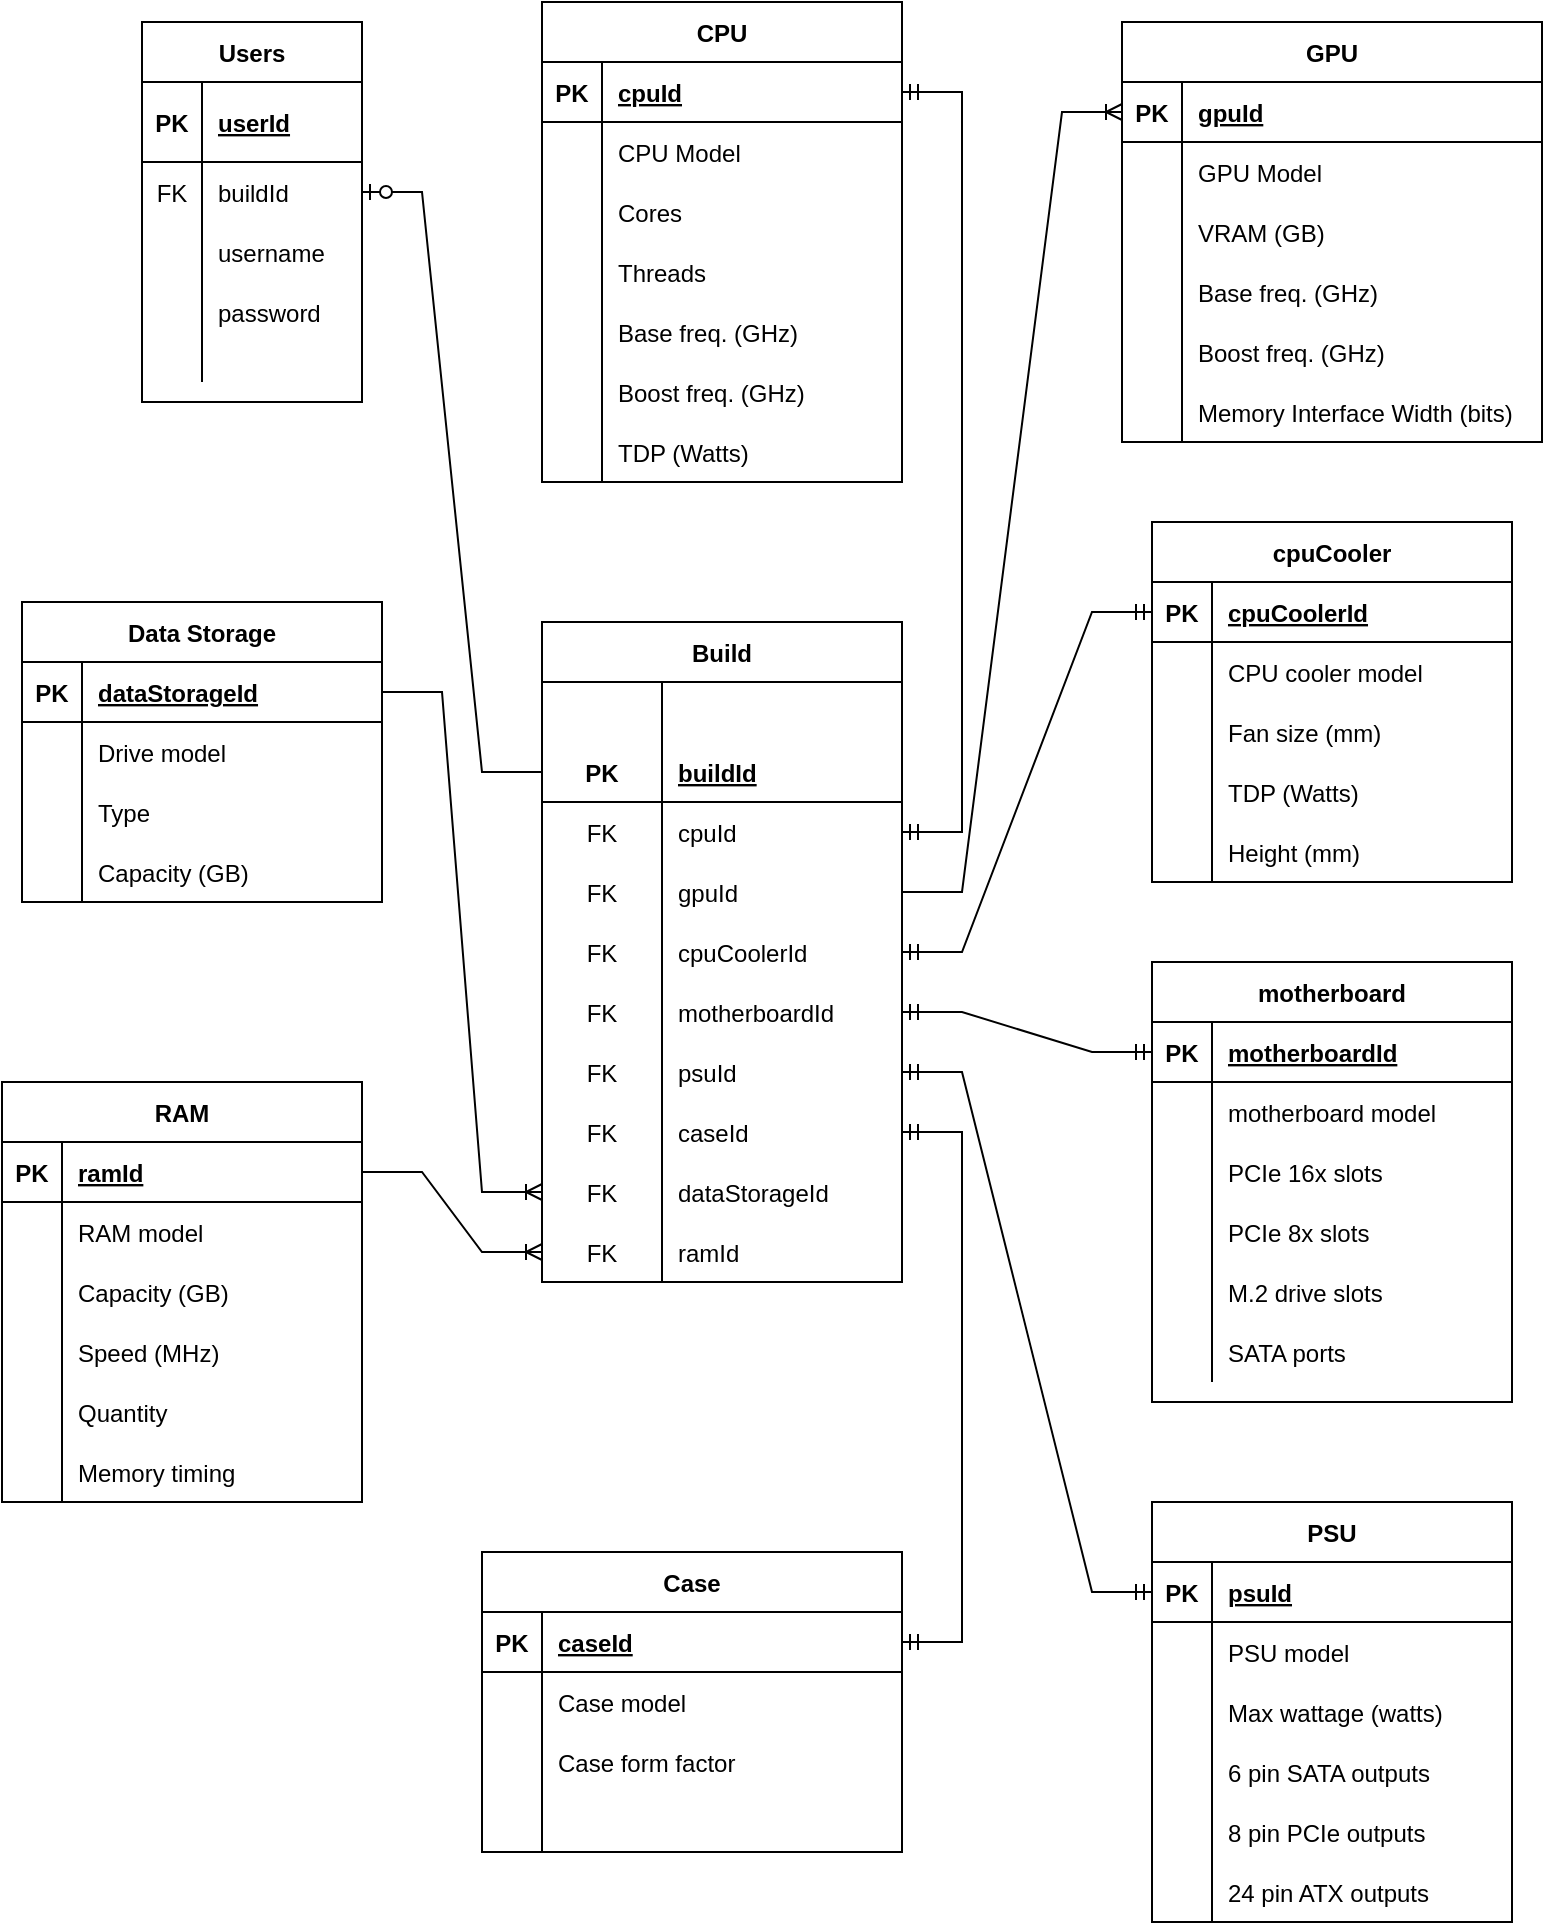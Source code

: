<mxfile version="20.4.0" type="device"><diagram id="DOfxhpWPzYTmVwBkONU3" name="Page-1"><mxGraphModel dx="1422" dy="752" grid="1" gridSize="10" guides="1" tooltips="1" connect="1" arrows="1" fold="1" page="1" pageScale="1" pageWidth="850" pageHeight="1100" math="0" shadow="0"><root><mxCell id="0"/><mxCell id="1" parent="0"/><mxCell id="wS5bdD_S-v51FzbrQgJo-1" value="Users" style="shape=table;startSize=30;container=1;collapsible=1;childLayout=tableLayout;fixedRows=1;rowLines=0;fontStyle=1;align=center;resizeLast=1;" parent="1" vertex="1"><mxGeometry x="110" y="50" width="110" height="190" as="geometry"/></mxCell><mxCell id="wS5bdD_S-v51FzbrQgJo-2" value="" style="shape=tableRow;horizontal=0;startSize=0;swimlaneHead=0;swimlaneBody=0;fillColor=none;collapsible=0;dropTarget=0;points=[[0,0.5],[1,0.5]];portConstraint=eastwest;top=0;left=0;right=0;bottom=1;" parent="wS5bdD_S-v51FzbrQgJo-1" vertex="1"><mxGeometry y="30" width="110" height="40" as="geometry"/></mxCell><mxCell id="wS5bdD_S-v51FzbrQgJo-3" value="PK" style="shape=partialRectangle;connectable=0;fillColor=none;top=0;left=0;bottom=0;right=0;fontStyle=1;overflow=hidden;" parent="wS5bdD_S-v51FzbrQgJo-2" vertex="1"><mxGeometry width="30" height="40" as="geometry"><mxRectangle width="30" height="40" as="alternateBounds"/></mxGeometry></mxCell><mxCell id="wS5bdD_S-v51FzbrQgJo-4" value="userId" style="shape=partialRectangle;connectable=0;fillColor=none;top=0;left=0;bottom=0;right=0;align=left;spacingLeft=6;fontStyle=5;overflow=hidden;" parent="wS5bdD_S-v51FzbrQgJo-2" vertex="1"><mxGeometry x="30" width="80" height="40" as="geometry"><mxRectangle width="80" height="40" as="alternateBounds"/></mxGeometry></mxCell><mxCell id="wS5bdD_S-v51FzbrQgJo-237" value="" style="shape=tableRow;horizontal=0;startSize=0;swimlaneHead=0;swimlaneBody=0;fillColor=none;collapsible=0;dropTarget=0;points=[[0,0.5],[1,0.5]];portConstraint=eastwest;top=0;left=0;right=0;bottom=0;" parent="wS5bdD_S-v51FzbrQgJo-1" vertex="1"><mxGeometry y="70" width="110" height="30" as="geometry"/></mxCell><mxCell id="wS5bdD_S-v51FzbrQgJo-238" value="FK" style="shape=partialRectangle;connectable=0;fillColor=none;top=0;left=0;bottom=0;right=0;fontStyle=0;overflow=hidden;" parent="wS5bdD_S-v51FzbrQgJo-237" vertex="1"><mxGeometry width="30" height="30" as="geometry"><mxRectangle width="30" height="30" as="alternateBounds"/></mxGeometry></mxCell><mxCell id="wS5bdD_S-v51FzbrQgJo-239" value="buildId" style="shape=partialRectangle;connectable=0;fillColor=none;top=0;left=0;bottom=0;right=0;align=left;spacingLeft=6;fontStyle=0;overflow=hidden;" parent="wS5bdD_S-v51FzbrQgJo-237" vertex="1"><mxGeometry x="30" width="80" height="30" as="geometry"><mxRectangle width="80" height="30" as="alternateBounds"/></mxGeometry></mxCell><mxCell id="wS5bdD_S-v51FzbrQgJo-5" value="" style="shape=tableRow;horizontal=0;startSize=0;swimlaneHead=0;swimlaneBody=0;fillColor=none;collapsible=0;dropTarget=0;points=[[0,0.5],[1,0.5]];portConstraint=eastwest;top=0;left=0;right=0;bottom=0;" parent="wS5bdD_S-v51FzbrQgJo-1" vertex="1"><mxGeometry y="100" width="110" height="30" as="geometry"/></mxCell><mxCell id="wS5bdD_S-v51FzbrQgJo-6" value="" style="shape=partialRectangle;connectable=0;fillColor=none;top=0;left=0;bottom=0;right=0;editable=1;overflow=hidden;" parent="wS5bdD_S-v51FzbrQgJo-5" vertex="1"><mxGeometry width="30" height="30" as="geometry"><mxRectangle width="30" height="30" as="alternateBounds"/></mxGeometry></mxCell><mxCell id="wS5bdD_S-v51FzbrQgJo-7" value="username" style="shape=partialRectangle;connectable=0;fillColor=none;top=0;left=0;bottom=0;right=0;align=left;spacingLeft=6;overflow=hidden;" parent="wS5bdD_S-v51FzbrQgJo-5" vertex="1"><mxGeometry x="30" width="80" height="30" as="geometry"><mxRectangle width="80" height="30" as="alternateBounds"/></mxGeometry></mxCell><mxCell id="wS5bdD_S-v51FzbrQgJo-8" value="" style="shape=tableRow;horizontal=0;startSize=0;swimlaneHead=0;swimlaneBody=0;fillColor=none;collapsible=0;dropTarget=0;points=[[0,0.5],[1,0.5]];portConstraint=eastwest;top=0;left=0;right=0;bottom=0;" parent="wS5bdD_S-v51FzbrQgJo-1" vertex="1"><mxGeometry y="130" width="110" height="30" as="geometry"/></mxCell><mxCell id="wS5bdD_S-v51FzbrQgJo-9" value="" style="shape=partialRectangle;connectable=0;fillColor=none;top=0;left=0;bottom=0;right=0;editable=1;overflow=hidden;" parent="wS5bdD_S-v51FzbrQgJo-8" vertex="1"><mxGeometry width="30" height="30" as="geometry"><mxRectangle width="30" height="30" as="alternateBounds"/></mxGeometry></mxCell><mxCell id="wS5bdD_S-v51FzbrQgJo-10" value="password" style="shape=partialRectangle;connectable=0;fillColor=none;top=0;left=0;bottom=0;right=0;align=left;spacingLeft=6;overflow=hidden;" parent="wS5bdD_S-v51FzbrQgJo-8" vertex="1"><mxGeometry x="30" width="80" height="30" as="geometry"><mxRectangle width="80" height="30" as="alternateBounds"/></mxGeometry></mxCell><mxCell id="wS5bdD_S-v51FzbrQgJo-11" value="" style="shape=tableRow;horizontal=0;startSize=0;swimlaneHead=0;swimlaneBody=0;fillColor=none;collapsible=0;dropTarget=0;points=[[0,0.5],[1,0.5]];portConstraint=eastwest;top=0;left=0;right=0;bottom=0;" parent="wS5bdD_S-v51FzbrQgJo-1" vertex="1"><mxGeometry y="160" width="110" height="20" as="geometry"/></mxCell><mxCell id="wS5bdD_S-v51FzbrQgJo-12" value="" style="shape=partialRectangle;connectable=0;fillColor=none;top=0;left=0;bottom=0;right=0;editable=1;overflow=hidden;" parent="wS5bdD_S-v51FzbrQgJo-11" vertex="1"><mxGeometry width="30" height="20" as="geometry"><mxRectangle width="30" height="20" as="alternateBounds"/></mxGeometry></mxCell><mxCell id="wS5bdD_S-v51FzbrQgJo-13" value="" style="shape=partialRectangle;connectable=0;fillColor=none;top=0;left=0;bottom=0;right=0;align=left;spacingLeft=6;overflow=hidden;" parent="wS5bdD_S-v51FzbrQgJo-11" vertex="1"><mxGeometry x="30" width="80" height="20" as="geometry"><mxRectangle width="80" height="20" as="alternateBounds"/></mxGeometry></mxCell><mxCell id="wS5bdD_S-v51FzbrQgJo-27" value="Build" style="shape=table;startSize=30;container=1;collapsible=1;childLayout=tableLayout;fixedRows=1;rowLines=0;fontStyle=1;align=center;resizeLast=1;" parent="1" vertex="1"><mxGeometry x="310" y="350" width="180" height="330" as="geometry"/></mxCell><mxCell id="wS5bdD_S-v51FzbrQgJo-28" value="" style="shape=tableRow;horizontal=0;startSize=0;swimlaneHead=0;swimlaneBody=0;fillColor=none;collapsible=0;dropTarget=0;points=[[0,0.5],[1,0.5]];portConstraint=eastwest;top=0;left=0;right=0;bottom=0;" parent="wS5bdD_S-v51FzbrQgJo-27" vertex="1"><mxGeometry y="30" width="180" height="30" as="geometry"/></mxCell><mxCell id="wS5bdD_S-v51FzbrQgJo-29" value="" style="shape=partialRectangle;connectable=0;fillColor=none;top=0;left=0;bottom=0;right=0;fontStyle=1;overflow=hidden;" parent="wS5bdD_S-v51FzbrQgJo-28" vertex="1"><mxGeometry width="60" height="30" as="geometry"><mxRectangle width="60" height="30" as="alternateBounds"/></mxGeometry></mxCell><mxCell id="wS5bdD_S-v51FzbrQgJo-30" value="" style="shape=partialRectangle;connectable=0;fillColor=none;top=0;left=0;bottom=0;right=0;align=left;spacingLeft=6;fontStyle=5;overflow=hidden;" parent="wS5bdD_S-v51FzbrQgJo-28" vertex="1"><mxGeometry x="60" width="120" height="30" as="geometry"><mxRectangle width="120" height="30" as="alternateBounds"/></mxGeometry></mxCell><mxCell id="wS5bdD_S-v51FzbrQgJo-31" value="" style="shape=tableRow;horizontal=0;startSize=0;swimlaneHead=0;swimlaneBody=0;fillColor=none;collapsible=0;dropTarget=0;points=[[0,0.5],[1,0.5]];portConstraint=eastwest;top=0;left=0;right=0;bottom=1;" parent="wS5bdD_S-v51FzbrQgJo-27" vertex="1"><mxGeometry y="60" width="180" height="30" as="geometry"/></mxCell><mxCell id="wS5bdD_S-v51FzbrQgJo-32" value="PK" style="shape=partialRectangle;connectable=0;fillColor=none;top=0;left=0;bottom=0;right=0;fontStyle=1;overflow=hidden;" parent="wS5bdD_S-v51FzbrQgJo-31" vertex="1"><mxGeometry width="60" height="30" as="geometry"><mxRectangle width="60" height="30" as="alternateBounds"/></mxGeometry></mxCell><mxCell id="wS5bdD_S-v51FzbrQgJo-33" value="buildId" style="shape=partialRectangle;connectable=0;fillColor=none;top=0;left=0;bottom=0;right=0;align=left;spacingLeft=6;fontStyle=5;overflow=hidden;" parent="wS5bdD_S-v51FzbrQgJo-31" vertex="1"><mxGeometry x="60" width="120" height="30" as="geometry"><mxRectangle width="120" height="30" as="alternateBounds"/></mxGeometry></mxCell><mxCell id="wS5bdD_S-v51FzbrQgJo-34" value="" style="shape=tableRow;horizontal=0;startSize=0;swimlaneHead=0;swimlaneBody=0;fillColor=none;collapsible=0;dropTarget=0;points=[[0,0.5],[1,0.5]];portConstraint=eastwest;top=0;left=0;right=0;bottom=0;" parent="wS5bdD_S-v51FzbrQgJo-27" vertex="1"><mxGeometry y="90" width="180" height="30" as="geometry"/></mxCell><mxCell id="wS5bdD_S-v51FzbrQgJo-35" value="FK" style="shape=partialRectangle;connectable=0;fillColor=none;top=0;left=0;bottom=0;right=0;editable=1;overflow=hidden;" parent="wS5bdD_S-v51FzbrQgJo-34" vertex="1"><mxGeometry width="60" height="30" as="geometry"><mxRectangle width="60" height="30" as="alternateBounds"/></mxGeometry></mxCell><mxCell id="wS5bdD_S-v51FzbrQgJo-36" value="cpuId" style="shape=partialRectangle;connectable=0;fillColor=none;top=0;left=0;bottom=0;right=0;align=left;spacingLeft=6;overflow=hidden;" parent="wS5bdD_S-v51FzbrQgJo-34" vertex="1"><mxGeometry x="60" width="120" height="30" as="geometry"><mxRectangle width="120" height="30" as="alternateBounds"/></mxGeometry></mxCell><mxCell id="wS5bdD_S-v51FzbrQgJo-37" value="" style="shape=tableRow;horizontal=0;startSize=0;swimlaneHead=0;swimlaneBody=0;fillColor=none;collapsible=0;dropTarget=0;points=[[0,0.5],[1,0.5]];portConstraint=eastwest;top=0;left=0;right=0;bottom=0;" parent="wS5bdD_S-v51FzbrQgJo-27" vertex="1"><mxGeometry y="120" width="180" height="30" as="geometry"/></mxCell><mxCell id="wS5bdD_S-v51FzbrQgJo-38" value="FK" style="shape=partialRectangle;connectable=0;fillColor=none;top=0;left=0;bottom=0;right=0;editable=1;overflow=hidden;" parent="wS5bdD_S-v51FzbrQgJo-37" vertex="1"><mxGeometry width="60" height="30" as="geometry"><mxRectangle width="60" height="30" as="alternateBounds"/></mxGeometry></mxCell><mxCell id="wS5bdD_S-v51FzbrQgJo-39" value="gpuId" style="shape=partialRectangle;connectable=0;fillColor=none;top=0;left=0;bottom=0;right=0;align=left;spacingLeft=6;overflow=hidden;" parent="wS5bdD_S-v51FzbrQgJo-37" vertex="1"><mxGeometry x="60" width="120" height="30" as="geometry"><mxRectangle width="120" height="30" as="alternateBounds"/></mxGeometry></mxCell><mxCell id="wS5bdD_S-v51FzbrQgJo-42" value="" style="shape=tableRow;horizontal=0;startSize=0;swimlaneHead=0;swimlaneBody=0;fillColor=none;collapsible=0;dropTarget=0;points=[[0,0.5],[1,0.5]];portConstraint=eastwest;top=0;left=0;right=0;bottom=0;" parent="wS5bdD_S-v51FzbrQgJo-27" vertex="1"><mxGeometry y="150" width="180" height="30" as="geometry"/></mxCell><mxCell id="wS5bdD_S-v51FzbrQgJo-43" value="FK" style="shape=partialRectangle;connectable=0;fillColor=none;top=0;left=0;bottom=0;right=0;editable=1;overflow=hidden;" parent="wS5bdD_S-v51FzbrQgJo-42" vertex="1"><mxGeometry width="60" height="30" as="geometry"><mxRectangle width="60" height="30" as="alternateBounds"/></mxGeometry></mxCell><mxCell id="wS5bdD_S-v51FzbrQgJo-44" value="cpuCoolerId" style="shape=partialRectangle;connectable=0;fillColor=none;top=0;left=0;bottom=0;right=0;align=left;spacingLeft=6;overflow=hidden;" parent="wS5bdD_S-v51FzbrQgJo-42" vertex="1"><mxGeometry x="60" width="120" height="30" as="geometry"><mxRectangle width="120" height="30" as="alternateBounds"/></mxGeometry></mxCell><mxCell id="wS5bdD_S-v51FzbrQgJo-46" value="" style="shape=tableRow;horizontal=0;startSize=0;swimlaneHead=0;swimlaneBody=0;fillColor=none;collapsible=0;dropTarget=0;points=[[0,0.5],[1,0.5]];portConstraint=eastwest;top=0;left=0;right=0;bottom=0;" parent="wS5bdD_S-v51FzbrQgJo-27" vertex="1"><mxGeometry y="180" width="180" height="30" as="geometry"/></mxCell><mxCell id="wS5bdD_S-v51FzbrQgJo-47" value="FK" style="shape=partialRectangle;connectable=0;fillColor=none;top=0;left=0;bottom=0;right=0;editable=1;overflow=hidden;" parent="wS5bdD_S-v51FzbrQgJo-46" vertex="1"><mxGeometry width="60" height="30" as="geometry"><mxRectangle width="60" height="30" as="alternateBounds"/></mxGeometry></mxCell><mxCell id="wS5bdD_S-v51FzbrQgJo-48" value="motherboardId" style="shape=partialRectangle;connectable=0;fillColor=none;top=0;left=0;bottom=0;right=0;align=left;spacingLeft=6;overflow=hidden;" parent="wS5bdD_S-v51FzbrQgJo-46" vertex="1"><mxGeometry x="60" width="120" height="30" as="geometry"><mxRectangle width="120" height="30" as="alternateBounds"/></mxGeometry></mxCell><mxCell id="wS5bdD_S-v51FzbrQgJo-50" value="" style="shape=tableRow;horizontal=0;startSize=0;swimlaneHead=0;swimlaneBody=0;fillColor=none;collapsible=0;dropTarget=0;points=[[0,0.5],[1,0.5]];portConstraint=eastwest;top=0;left=0;right=0;bottom=0;" parent="wS5bdD_S-v51FzbrQgJo-27" vertex="1"><mxGeometry y="210" width="180" height="30" as="geometry"/></mxCell><mxCell id="wS5bdD_S-v51FzbrQgJo-51" value="FK" style="shape=partialRectangle;connectable=0;fillColor=none;top=0;left=0;bottom=0;right=0;editable=1;overflow=hidden;" parent="wS5bdD_S-v51FzbrQgJo-50" vertex="1"><mxGeometry width="60" height="30" as="geometry"><mxRectangle width="60" height="30" as="alternateBounds"/></mxGeometry></mxCell><mxCell id="wS5bdD_S-v51FzbrQgJo-52" value="psuId" style="shape=partialRectangle;connectable=0;fillColor=none;top=0;left=0;bottom=0;right=0;align=left;spacingLeft=6;overflow=hidden;" parent="wS5bdD_S-v51FzbrQgJo-50" vertex="1"><mxGeometry x="60" width="120" height="30" as="geometry"><mxRectangle width="120" height="30" as="alternateBounds"/></mxGeometry></mxCell><mxCell id="wS5bdD_S-v51FzbrQgJo-54" value="" style="shape=tableRow;horizontal=0;startSize=0;swimlaneHead=0;swimlaneBody=0;fillColor=none;collapsible=0;dropTarget=0;points=[[0,0.5],[1,0.5]];portConstraint=eastwest;top=0;left=0;right=0;bottom=0;" parent="wS5bdD_S-v51FzbrQgJo-27" vertex="1"><mxGeometry y="240" width="180" height="30" as="geometry"/></mxCell><mxCell id="wS5bdD_S-v51FzbrQgJo-55" value="FK" style="shape=partialRectangle;connectable=0;fillColor=none;top=0;left=0;bottom=0;right=0;editable=1;overflow=hidden;" parent="wS5bdD_S-v51FzbrQgJo-54" vertex="1"><mxGeometry width="60" height="30" as="geometry"><mxRectangle width="60" height="30" as="alternateBounds"/></mxGeometry></mxCell><mxCell id="wS5bdD_S-v51FzbrQgJo-56" value="caseId" style="shape=partialRectangle;connectable=0;fillColor=none;top=0;left=0;bottom=0;right=0;align=left;spacingLeft=6;overflow=hidden;" parent="wS5bdD_S-v51FzbrQgJo-54" vertex="1"><mxGeometry x="60" width="120" height="30" as="geometry"><mxRectangle width="120" height="30" as="alternateBounds"/></mxGeometry></mxCell><mxCell id="wS5bdD_S-v51FzbrQgJo-62" value="" style="shape=tableRow;horizontal=0;startSize=0;swimlaneHead=0;swimlaneBody=0;fillColor=none;collapsible=0;dropTarget=0;points=[[0,0.5],[1,0.5]];portConstraint=eastwest;top=0;left=0;right=0;bottom=0;" parent="wS5bdD_S-v51FzbrQgJo-27" vertex="1"><mxGeometry y="270" width="180" height="30" as="geometry"/></mxCell><mxCell id="wS5bdD_S-v51FzbrQgJo-63" value="FK" style="shape=partialRectangle;connectable=0;fillColor=none;top=0;left=0;bottom=0;right=0;editable=1;overflow=hidden;" parent="wS5bdD_S-v51FzbrQgJo-62" vertex="1"><mxGeometry width="60" height="30" as="geometry"><mxRectangle width="60" height="30" as="alternateBounds"/></mxGeometry></mxCell><mxCell id="wS5bdD_S-v51FzbrQgJo-64" value="dataStorageId" style="shape=partialRectangle;connectable=0;fillColor=none;top=0;left=0;bottom=0;right=0;align=left;spacingLeft=6;overflow=hidden;" parent="wS5bdD_S-v51FzbrQgJo-62" vertex="1"><mxGeometry x="60" width="120" height="30" as="geometry"><mxRectangle width="120" height="30" as="alternateBounds"/></mxGeometry></mxCell><mxCell id="wS5bdD_S-v51FzbrQgJo-66" value="" style="shape=tableRow;horizontal=0;startSize=0;swimlaneHead=0;swimlaneBody=0;fillColor=none;collapsible=0;dropTarget=0;points=[[0,0.5],[1,0.5]];portConstraint=eastwest;top=0;left=0;right=0;bottom=0;" parent="wS5bdD_S-v51FzbrQgJo-27" vertex="1"><mxGeometry y="300" width="180" height="30" as="geometry"/></mxCell><mxCell id="wS5bdD_S-v51FzbrQgJo-67" value="FK" style="shape=partialRectangle;connectable=0;fillColor=none;top=0;left=0;bottom=0;right=0;editable=1;overflow=hidden;" parent="wS5bdD_S-v51FzbrQgJo-66" vertex="1"><mxGeometry width="60" height="30" as="geometry"><mxRectangle width="60" height="30" as="alternateBounds"/></mxGeometry></mxCell><mxCell id="wS5bdD_S-v51FzbrQgJo-68" value="ramId" style="shape=partialRectangle;connectable=0;fillColor=none;top=0;left=0;bottom=0;right=0;align=left;spacingLeft=6;overflow=hidden;" parent="wS5bdD_S-v51FzbrQgJo-66" vertex="1"><mxGeometry x="60" width="120" height="30" as="geometry"><mxRectangle width="120" height="30" as="alternateBounds"/></mxGeometry></mxCell><mxCell id="wS5bdD_S-v51FzbrQgJo-69" value="CPU" style="shape=table;startSize=30;container=1;collapsible=1;childLayout=tableLayout;fixedRows=1;rowLines=0;fontStyle=1;align=center;resizeLast=1;" parent="1" vertex="1"><mxGeometry x="310" y="40" width="180" height="240" as="geometry"/></mxCell><mxCell id="wS5bdD_S-v51FzbrQgJo-70" value="" style="shape=tableRow;horizontal=0;startSize=0;swimlaneHead=0;swimlaneBody=0;fillColor=none;collapsible=0;dropTarget=0;points=[[0,0.5],[1,0.5]];portConstraint=eastwest;top=0;left=0;right=0;bottom=1;" parent="wS5bdD_S-v51FzbrQgJo-69" vertex="1"><mxGeometry y="30" width="180" height="30" as="geometry"/></mxCell><mxCell id="wS5bdD_S-v51FzbrQgJo-71" value="PK" style="shape=partialRectangle;connectable=0;fillColor=none;top=0;left=0;bottom=0;right=0;fontStyle=1;overflow=hidden;" parent="wS5bdD_S-v51FzbrQgJo-70" vertex="1"><mxGeometry width="30" height="30" as="geometry"><mxRectangle width="30" height="30" as="alternateBounds"/></mxGeometry></mxCell><mxCell id="wS5bdD_S-v51FzbrQgJo-72" value="cpuId" style="shape=partialRectangle;connectable=0;fillColor=none;top=0;left=0;bottom=0;right=0;align=left;spacingLeft=6;fontStyle=5;overflow=hidden;" parent="wS5bdD_S-v51FzbrQgJo-70" vertex="1"><mxGeometry x="30" width="150" height="30" as="geometry"><mxRectangle width="150" height="30" as="alternateBounds"/></mxGeometry></mxCell><mxCell id="wS5bdD_S-v51FzbrQgJo-107" value="" style="shape=tableRow;horizontal=0;startSize=0;swimlaneHead=0;swimlaneBody=0;fillColor=none;collapsible=0;dropTarget=0;points=[[0,0.5],[1,0.5]];portConstraint=eastwest;top=0;left=0;right=0;bottom=0;" parent="wS5bdD_S-v51FzbrQgJo-69" vertex="1"><mxGeometry y="60" width="180" height="30" as="geometry"/></mxCell><mxCell id="wS5bdD_S-v51FzbrQgJo-108" value="" style="shape=partialRectangle;connectable=0;fillColor=none;top=0;left=0;bottom=0;right=0;editable=1;overflow=hidden;" parent="wS5bdD_S-v51FzbrQgJo-107" vertex="1"><mxGeometry width="30" height="30" as="geometry"><mxRectangle width="30" height="30" as="alternateBounds"/></mxGeometry></mxCell><mxCell id="wS5bdD_S-v51FzbrQgJo-109" value="CPU Model" style="shape=partialRectangle;connectable=0;fillColor=none;top=0;left=0;bottom=0;right=0;align=left;spacingLeft=6;overflow=hidden;" parent="wS5bdD_S-v51FzbrQgJo-107" vertex="1"><mxGeometry x="30" width="150" height="30" as="geometry"><mxRectangle width="150" height="30" as="alternateBounds"/></mxGeometry></mxCell><mxCell id="wS5bdD_S-v51FzbrQgJo-73" value="" style="shape=tableRow;horizontal=0;startSize=0;swimlaneHead=0;swimlaneBody=0;fillColor=none;collapsible=0;dropTarget=0;points=[[0,0.5],[1,0.5]];portConstraint=eastwest;top=0;left=0;right=0;bottom=0;" parent="wS5bdD_S-v51FzbrQgJo-69" vertex="1"><mxGeometry y="90" width="180" height="30" as="geometry"/></mxCell><mxCell id="wS5bdD_S-v51FzbrQgJo-74" value="" style="shape=partialRectangle;connectable=0;fillColor=none;top=0;left=0;bottom=0;right=0;editable=1;overflow=hidden;" parent="wS5bdD_S-v51FzbrQgJo-73" vertex="1"><mxGeometry width="30" height="30" as="geometry"><mxRectangle width="30" height="30" as="alternateBounds"/></mxGeometry></mxCell><mxCell id="wS5bdD_S-v51FzbrQgJo-75" value="Cores" style="shape=partialRectangle;connectable=0;fillColor=none;top=0;left=0;bottom=0;right=0;align=left;spacingLeft=6;overflow=hidden;" parent="wS5bdD_S-v51FzbrQgJo-73" vertex="1"><mxGeometry x="30" width="150" height="30" as="geometry"><mxRectangle width="150" height="30" as="alternateBounds"/></mxGeometry></mxCell><mxCell id="wS5bdD_S-v51FzbrQgJo-76" value="" style="shape=tableRow;horizontal=0;startSize=0;swimlaneHead=0;swimlaneBody=0;fillColor=none;collapsible=0;dropTarget=0;points=[[0,0.5],[1,0.5]];portConstraint=eastwest;top=0;left=0;right=0;bottom=0;" parent="wS5bdD_S-v51FzbrQgJo-69" vertex="1"><mxGeometry y="120" width="180" height="30" as="geometry"/></mxCell><mxCell id="wS5bdD_S-v51FzbrQgJo-77" value="" style="shape=partialRectangle;connectable=0;fillColor=none;top=0;left=0;bottom=0;right=0;editable=1;overflow=hidden;" parent="wS5bdD_S-v51FzbrQgJo-76" vertex="1"><mxGeometry width="30" height="30" as="geometry"><mxRectangle width="30" height="30" as="alternateBounds"/></mxGeometry></mxCell><mxCell id="wS5bdD_S-v51FzbrQgJo-78" value="Threads" style="shape=partialRectangle;connectable=0;fillColor=none;top=0;left=0;bottom=0;right=0;align=left;spacingLeft=6;overflow=hidden;" parent="wS5bdD_S-v51FzbrQgJo-76" vertex="1"><mxGeometry x="30" width="150" height="30" as="geometry"><mxRectangle width="150" height="30" as="alternateBounds"/></mxGeometry></mxCell><mxCell id="wS5bdD_S-v51FzbrQgJo-79" value="" style="shape=tableRow;horizontal=0;startSize=0;swimlaneHead=0;swimlaneBody=0;fillColor=none;collapsible=0;dropTarget=0;points=[[0,0.5],[1,0.5]];portConstraint=eastwest;top=0;left=0;right=0;bottom=0;" parent="wS5bdD_S-v51FzbrQgJo-69" vertex="1"><mxGeometry y="150" width="180" height="30" as="geometry"/></mxCell><mxCell id="wS5bdD_S-v51FzbrQgJo-80" value="" style="shape=partialRectangle;connectable=0;fillColor=none;top=0;left=0;bottom=0;right=0;editable=1;overflow=hidden;" parent="wS5bdD_S-v51FzbrQgJo-79" vertex="1"><mxGeometry width="30" height="30" as="geometry"><mxRectangle width="30" height="30" as="alternateBounds"/></mxGeometry></mxCell><mxCell id="wS5bdD_S-v51FzbrQgJo-81" value="Base freq. (GHz)" style="shape=partialRectangle;connectable=0;fillColor=none;top=0;left=0;bottom=0;right=0;align=left;spacingLeft=6;overflow=hidden;" parent="wS5bdD_S-v51FzbrQgJo-79" vertex="1"><mxGeometry x="30" width="150" height="30" as="geometry"><mxRectangle width="150" height="30" as="alternateBounds"/></mxGeometry></mxCell><mxCell id="wS5bdD_S-v51FzbrQgJo-86" value="" style="shape=tableRow;horizontal=0;startSize=0;swimlaneHead=0;swimlaneBody=0;fillColor=none;collapsible=0;dropTarget=0;points=[[0,0.5],[1,0.5]];portConstraint=eastwest;top=0;left=0;right=0;bottom=0;" parent="wS5bdD_S-v51FzbrQgJo-69" vertex="1"><mxGeometry y="180" width="180" height="30" as="geometry"/></mxCell><mxCell id="wS5bdD_S-v51FzbrQgJo-87" value="" style="shape=partialRectangle;connectable=0;fillColor=none;top=0;left=0;bottom=0;right=0;editable=1;overflow=hidden;" parent="wS5bdD_S-v51FzbrQgJo-86" vertex="1"><mxGeometry width="30" height="30" as="geometry"><mxRectangle width="30" height="30" as="alternateBounds"/></mxGeometry></mxCell><mxCell id="wS5bdD_S-v51FzbrQgJo-88" value="Boost freq. (GHz)" style="shape=partialRectangle;connectable=0;fillColor=none;top=0;left=0;bottom=0;right=0;align=left;spacingLeft=6;overflow=hidden;" parent="wS5bdD_S-v51FzbrQgJo-86" vertex="1"><mxGeometry x="30" width="150" height="30" as="geometry"><mxRectangle width="150" height="30" as="alternateBounds"/></mxGeometry></mxCell><mxCell id="wS5bdD_S-v51FzbrQgJo-90" value="" style="shape=tableRow;horizontal=0;startSize=0;swimlaneHead=0;swimlaneBody=0;fillColor=none;collapsible=0;dropTarget=0;points=[[0,0.5],[1,0.5]];portConstraint=eastwest;top=0;left=0;right=0;bottom=0;" parent="wS5bdD_S-v51FzbrQgJo-69" vertex="1"><mxGeometry y="210" width="180" height="30" as="geometry"/></mxCell><mxCell id="wS5bdD_S-v51FzbrQgJo-91" value="" style="shape=partialRectangle;connectable=0;fillColor=none;top=0;left=0;bottom=0;right=0;editable=1;overflow=hidden;" parent="wS5bdD_S-v51FzbrQgJo-90" vertex="1"><mxGeometry width="30" height="30" as="geometry"><mxRectangle width="30" height="30" as="alternateBounds"/></mxGeometry></mxCell><mxCell id="wS5bdD_S-v51FzbrQgJo-92" value="TDP (Watts)" style="shape=partialRectangle;connectable=0;fillColor=none;top=0;left=0;bottom=0;right=0;align=left;spacingLeft=6;overflow=hidden;" parent="wS5bdD_S-v51FzbrQgJo-90" vertex="1"><mxGeometry x="30" width="150" height="30" as="geometry"><mxRectangle width="150" height="30" as="alternateBounds"/></mxGeometry></mxCell><mxCell id="wS5bdD_S-v51FzbrQgJo-84" value="" style="edgeStyle=entityRelationEdgeStyle;fontSize=12;html=1;endArrow=ERmandOne;startArrow=ERmandOne;rounded=0;entryX=1;entryY=0.5;entryDx=0;entryDy=0;exitX=1;exitY=0.5;exitDx=0;exitDy=0;" parent="1" source="wS5bdD_S-v51FzbrQgJo-34" target="wS5bdD_S-v51FzbrQgJo-70" edge="1"><mxGeometry width="100" height="100" relative="1" as="geometry"><mxPoint x="490" y="330" as="sourcePoint"/><mxPoint x="180" y="290" as="targetPoint"/></mxGeometry></mxCell><mxCell id="wS5bdD_S-v51FzbrQgJo-93" value="GPU" style="shape=table;startSize=30;container=1;collapsible=1;childLayout=tableLayout;fixedRows=1;rowLines=0;fontStyle=1;align=center;resizeLast=1;" parent="1" vertex="1"><mxGeometry x="600" y="50" width="210" height="210" as="geometry"/></mxCell><mxCell id="wS5bdD_S-v51FzbrQgJo-94" value="" style="shape=tableRow;horizontal=0;startSize=0;swimlaneHead=0;swimlaneBody=0;fillColor=none;collapsible=0;dropTarget=0;points=[[0,0.5],[1,0.5]];portConstraint=eastwest;top=0;left=0;right=0;bottom=1;" parent="wS5bdD_S-v51FzbrQgJo-93" vertex="1"><mxGeometry y="30" width="210" height="30" as="geometry"/></mxCell><mxCell id="wS5bdD_S-v51FzbrQgJo-95" value="PK" style="shape=partialRectangle;connectable=0;fillColor=none;top=0;left=0;bottom=0;right=0;fontStyle=1;overflow=hidden;" parent="wS5bdD_S-v51FzbrQgJo-94" vertex="1"><mxGeometry width="30" height="30" as="geometry"><mxRectangle width="30" height="30" as="alternateBounds"/></mxGeometry></mxCell><mxCell id="wS5bdD_S-v51FzbrQgJo-96" value="gpuId" style="shape=partialRectangle;connectable=0;fillColor=none;top=0;left=0;bottom=0;right=0;align=left;spacingLeft=6;fontStyle=5;overflow=hidden;" parent="wS5bdD_S-v51FzbrQgJo-94" vertex="1"><mxGeometry x="30" width="180" height="30" as="geometry"><mxRectangle width="180" height="30" as="alternateBounds"/></mxGeometry></mxCell><mxCell id="wS5bdD_S-v51FzbrQgJo-97" value="" style="shape=tableRow;horizontal=0;startSize=0;swimlaneHead=0;swimlaneBody=0;fillColor=none;collapsible=0;dropTarget=0;points=[[0,0.5],[1,0.5]];portConstraint=eastwest;top=0;left=0;right=0;bottom=0;" parent="wS5bdD_S-v51FzbrQgJo-93" vertex="1"><mxGeometry y="60" width="210" height="30" as="geometry"/></mxCell><mxCell id="wS5bdD_S-v51FzbrQgJo-98" value="" style="shape=partialRectangle;connectable=0;fillColor=none;top=0;left=0;bottom=0;right=0;editable=1;overflow=hidden;" parent="wS5bdD_S-v51FzbrQgJo-97" vertex="1"><mxGeometry width="30" height="30" as="geometry"><mxRectangle width="30" height="30" as="alternateBounds"/></mxGeometry></mxCell><mxCell id="wS5bdD_S-v51FzbrQgJo-99" value="GPU Model" style="shape=partialRectangle;connectable=0;fillColor=none;top=0;left=0;bottom=0;right=0;align=left;spacingLeft=6;overflow=hidden;" parent="wS5bdD_S-v51FzbrQgJo-97" vertex="1"><mxGeometry x="30" width="180" height="30" as="geometry"><mxRectangle width="180" height="30" as="alternateBounds"/></mxGeometry></mxCell><mxCell id="wS5bdD_S-v51FzbrQgJo-100" value="" style="shape=tableRow;horizontal=0;startSize=0;swimlaneHead=0;swimlaneBody=0;fillColor=none;collapsible=0;dropTarget=0;points=[[0,0.5],[1,0.5]];portConstraint=eastwest;top=0;left=0;right=0;bottom=0;" parent="wS5bdD_S-v51FzbrQgJo-93" vertex="1"><mxGeometry y="90" width="210" height="30" as="geometry"/></mxCell><mxCell id="wS5bdD_S-v51FzbrQgJo-101" value="" style="shape=partialRectangle;connectable=0;fillColor=none;top=0;left=0;bottom=0;right=0;editable=1;overflow=hidden;" parent="wS5bdD_S-v51FzbrQgJo-100" vertex="1"><mxGeometry width="30" height="30" as="geometry"><mxRectangle width="30" height="30" as="alternateBounds"/></mxGeometry></mxCell><mxCell id="wS5bdD_S-v51FzbrQgJo-102" value="VRAM (GB)" style="shape=partialRectangle;connectable=0;fillColor=none;top=0;left=0;bottom=0;right=0;align=left;spacingLeft=6;overflow=hidden;" parent="wS5bdD_S-v51FzbrQgJo-100" vertex="1"><mxGeometry x="30" width="180" height="30" as="geometry"><mxRectangle width="180" height="30" as="alternateBounds"/></mxGeometry></mxCell><mxCell id="wS5bdD_S-v51FzbrQgJo-103" value="" style="shape=tableRow;horizontal=0;startSize=0;swimlaneHead=0;swimlaneBody=0;fillColor=none;collapsible=0;dropTarget=0;points=[[0,0.5],[1,0.5]];portConstraint=eastwest;top=0;left=0;right=0;bottom=0;" parent="wS5bdD_S-v51FzbrQgJo-93" vertex="1"><mxGeometry y="120" width="210" height="30" as="geometry"/></mxCell><mxCell id="wS5bdD_S-v51FzbrQgJo-104" value="" style="shape=partialRectangle;connectable=0;fillColor=none;top=0;left=0;bottom=0;right=0;editable=1;overflow=hidden;" parent="wS5bdD_S-v51FzbrQgJo-103" vertex="1"><mxGeometry width="30" height="30" as="geometry"><mxRectangle width="30" height="30" as="alternateBounds"/></mxGeometry></mxCell><mxCell id="wS5bdD_S-v51FzbrQgJo-105" value="Base freq. (GHz)" style="shape=partialRectangle;connectable=0;fillColor=none;top=0;left=0;bottom=0;right=0;align=left;spacingLeft=6;overflow=hidden;" parent="wS5bdD_S-v51FzbrQgJo-103" vertex="1"><mxGeometry x="30" width="180" height="30" as="geometry"><mxRectangle width="180" height="30" as="alternateBounds"/></mxGeometry></mxCell><mxCell id="wS5bdD_S-v51FzbrQgJo-111" value="" style="shape=tableRow;horizontal=0;startSize=0;swimlaneHead=0;swimlaneBody=0;fillColor=none;collapsible=0;dropTarget=0;points=[[0,0.5],[1,0.5]];portConstraint=eastwest;top=0;left=0;right=0;bottom=0;" parent="wS5bdD_S-v51FzbrQgJo-93" vertex="1"><mxGeometry y="150" width="210" height="30" as="geometry"/></mxCell><mxCell id="wS5bdD_S-v51FzbrQgJo-112" value="" style="shape=partialRectangle;connectable=0;fillColor=none;top=0;left=0;bottom=0;right=0;editable=1;overflow=hidden;" parent="wS5bdD_S-v51FzbrQgJo-111" vertex="1"><mxGeometry width="30" height="30" as="geometry"><mxRectangle width="30" height="30" as="alternateBounds"/></mxGeometry></mxCell><mxCell id="wS5bdD_S-v51FzbrQgJo-113" value="Boost freq. (GHz)" style="shape=partialRectangle;connectable=0;fillColor=none;top=0;left=0;bottom=0;right=0;align=left;spacingLeft=6;overflow=hidden;" parent="wS5bdD_S-v51FzbrQgJo-111" vertex="1"><mxGeometry x="30" width="180" height="30" as="geometry"><mxRectangle width="180" height="30" as="alternateBounds"/></mxGeometry></mxCell><mxCell id="wS5bdD_S-v51FzbrQgJo-115" value="" style="shape=tableRow;horizontal=0;startSize=0;swimlaneHead=0;swimlaneBody=0;fillColor=none;collapsible=0;dropTarget=0;points=[[0,0.5],[1,0.5]];portConstraint=eastwest;top=0;left=0;right=0;bottom=0;" parent="wS5bdD_S-v51FzbrQgJo-93" vertex="1"><mxGeometry y="180" width="210" height="30" as="geometry"/></mxCell><mxCell id="wS5bdD_S-v51FzbrQgJo-116" value="" style="shape=partialRectangle;connectable=0;fillColor=none;top=0;left=0;bottom=0;right=0;editable=1;overflow=hidden;" parent="wS5bdD_S-v51FzbrQgJo-115" vertex="1"><mxGeometry width="30" height="30" as="geometry"><mxRectangle width="30" height="30" as="alternateBounds"/></mxGeometry></mxCell><mxCell id="wS5bdD_S-v51FzbrQgJo-117" value="Memory Interface Width (bits)" style="shape=partialRectangle;connectable=0;fillColor=none;top=0;left=0;bottom=0;right=0;align=left;spacingLeft=6;overflow=hidden;" parent="wS5bdD_S-v51FzbrQgJo-115" vertex="1"><mxGeometry x="30" width="180" height="30" as="geometry"><mxRectangle width="180" height="30" as="alternateBounds"/></mxGeometry></mxCell><mxCell id="wS5bdD_S-v51FzbrQgJo-119" value="cpuCooler" style="shape=table;startSize=30;container=1;collapsible=1;childLayout=tableLayout;fixedRows=1;rowLines=0;fontStyle=1;align=center;resizeLast=1;" parent="1" vertex="1"><mxGeometry x="615" y="300" width="180" height="180" as="geometry"/></mxCell><mxCell id="wS5bdD_S-v51FzbrQgJo-120" value="" style="shape=tableRow;horizontal=0;startSize=0;swimlaneHead=0;swimlaneBody=0;fillColor=none;collapsible=0;dropTarget=0;points=[[0,0.5],[1,0.5]];portConstraint=eastwest;top=0;left=0;right=0;bottom=1;" parent="wS5bdD_S-v51FzbrQgJo-119" vertex="1"><mxGeometry y="30" width="180" height="30" as="geometry"/></mxCell><mxCell id="wS5bdD_S-v51FzbrQgJo-121" value="PK" style="shape=partialRectangle;connectable=0;fillColor=none;top=0;left=0;bottom=0;right=0;fontStyle=1;overflow=hidden;" parent="wS5bdD_S-v51FzbrQgJo-120" vertex="1"><mxGeometry width="30" height="30" as="geometry"><mxRectangle width="30" height="30" as="alternateBounds"/></mxGeometry></mxCell><mxCell id="wS5bdD_S-v51FzbrQgJo-122" value="cpuCoolerId" style="shape=partialRectangle;connectable=0;fillColor=none;top=0;left=0;bottom=0;right=0;align=left;spacingLeft=6;fontStyle=5;overflow=hidden;" parent="wS5bdD_S-v51FzbrQgJo-120" vertex="1"><mxGeometry x="30" width="150" height="30" as="geometry"><mxRectangle width="150" height="30" as="alternateBounds"/></mxGeometry></mxCell><mxCell id="wS5bdD_S-v51FzbrQgJo-155" value="" style="shape=tableRow;horizontal=0;startSize=0;swimlaneHead=0;swimlaneBody=0;fillColor=none;collapsible=0;dropTarget=0;points=[[0,0.5],[1,0.5]];portConstraint=eastwest;top=0;left=0;right=0;bottom=0;" parent="wS5bdD_S-v51FzbrQgJo-119" vertex="1"><mxGeometry y="60" width="180" height="30" as="geometry"/></mxCell><mxCell id="wS5bdD_S-v51FzbrQgJo-156" value="" style="shape=partialRectangle;connectable=0;fillColor=none;top=0;left=0;bottom=0;right=0;editable=1;overflow=hidden;" parent="wS5bdD_S-v51FzbrQgJo-155" vertex="1"><mxGeometry width="30" height="30" as="geometry"><mxRectangle width="30" height="30" as="alternateBounds"/></mxGeometry></mxCell><mxCell id="wS5bdD_S-v51FzbrQgJo-157" value="CPU cooler model" style="shape=partialRectangle;connectable=0;fillColor=none;top=0;left=0;bottom=0;right=0;align=left;spacingLeft=6;overflow=hidden;" parent="wS5bdD_S-v51FzbrQgJo-155" vertex="1"><mxGeometry x="30" width="150" height="30" as="geometry"><mxRectangle width="150" height="30" as="alternateBounds"/></mxGeometry></mxCell><mxCell id="wS5bdD_S-v51FzbrQgJo-123" value="" style="shape=tableRow;horizontal=0;startSize=0;swimlaneHead=0;swimlaneBody=0;fillColor=none;collapsible=0;dropTarget=0;points=[[0,0.5],[1,0.5]];portConstraint=eastwest;top=0;left=0;right=0;bottom=0;" parent="wS5bdD_S-v51FzbrQgJo-119" vertex="1"><mxGeometry y="90" width="180" height="30" as="geometry"/></mxCell><mxCell id="wS5bdD_S-v51FzbrQgJo-124" value="" style="shape=partialRectangle;connectable=0;fillColor=none;top=0;left=0;bottom=0;right=0;editable=1;overflow=hidden;" parent="wS5bdD_S-v51FzbrQgJo-123" vertex="1"><mxGeometry width="30" height="30" as="geometry"><mxRectangle width="30" height="30" as="alternateBounds"/></mxGeometry></mxCell><mxCell id="wS5bdD_S-v51FzbrQgJo-125" value="Fan size (mm)" style="shape=partialRectangle;connectable=0;fillColor=none;top=0;left=0;bottom=0;right=0;align=left;spacingLeft=6;overflow=hidden;" parent="wS5bdD_S-v51FzbrQgJo-123" vertex="1"><mxGeometry x="30" width="150" height="30" as="geometry"><mxRectangle width="150" height="30" as="alternateBounds"/></mxGeometry></mxCell><mxCell id="wS5bdD_S-v51FzbrQgJo-126" value="" style="shape=tableRow;horizontal=0;startSize=0;swimlaneHead=0;swimlaneBody=0;fillColor=none;collapsible=0;dropTarget=0;points=[[0,0.5],[1,0.5]];portConstraint=eastwest;top=0;left=0;right=0;bottom=0;" parent="wS5bdD_S-v51FzbrQgJo-119" vertex="1"><mxGeometry y="120" width="180" height="30" as="geometry"/></mxCell><mxCell id="wS5bdD_S-v51FzbrQgJo-127" value="" style="shape=partialRectangle;connectable=0;fillColor=none;top=0;left=0;bottom=0;right=0;editable=1;overflow=hidden;" parent="wS5bdD_S-v51FzbrQgJo-126" vertex="1"><mxGeometry width="30" height="30" as="geometry"><mxRectangle width="30" height="30" as="alternateBounds"/></mxGeometry></mxCell><mxCell id="wS5bdD_S-v51FzbrQgJo-128" value="TDP (Watts)" style="shape=partialRectangle;connectable=0;fillColor=none;top=0;left=0;bottom=0;right=0;align=left;spacingLeft=6;overflow=hidden;" parent="wS5bdD_S-v51FzbrQgJo-126" vertex="1"><mxGeometry x="30" width="150" height="30" as="geometry"><mxRectangle width="150" height="30" as="alternateBounds"/></mxGeometry></mxCell><mxCell id="wS5bdD_S-v51FzbrQgJo-129" value="" style="shape=tableRow;horizontal=0;startSize=0;swimlaneHead=0;swimlaneBody=0;fillColor=none;collapsible=0;dropTarget=0;points=[[0,0.5],[1,0.5]];portConstraint=eastwest;top=0;left=0;right=0;bottom=0;" parent="wS5bdD_S-v51FzbrQgJo-119" vertex="1"><mxGeometry y="150" width="180" height="30" as="geometry"/></mxCell><mxCell id="wS5bdD_S-v51FzbrQgJo-130" value="" style="shape=partialRectangle;connectable=0;fillColor=none;top=0;left=0;bottom=0;right=0;editable=1;overflow=hidden;" parent="wS5bdD_S-v51FzbrQgJo-129" vertex="1"><mxGeometry width="30" height="30" as="geometry"><mxRectangle width="30" height="30" as="alternateBounds"/></mxGeometry></mxCell><mxCell id="wS5bdD_S-v51FzbrQgJo-131" value="Height (mm)" style="shape=partialRectangle;connectable=0;fillColor=none;top=0;left=0;bottom=0;right=0;align=left;spacingLeft=6;overflow=hidden;" parent="wS5bdD_S-v51FzbrQgJo-129" vertex="1"><mxGeometry x="30" width="150" height="30" as="geometry"><mxRectangle width="150" height="30" as="alternateBounds"/></mxGeometry></mxCell><mxCell id="wS5bdD_S-v51FzbrQgJo-132" value="" style="edgeStyle=entityRelationEdgeStyle;fontSize=12;html=1;endArrow=ERmandOne;startArrow=ERmandOne;rounded=0;entryX=0;entryY=0.25;entryDx=0;entryDy=0;exitX=1;exitY=0.5;exitDx=0;exitDy=0;" parent="1" source="wS5bdD_S-v51FzbrQgJo-42" target="wS5bdD_S-v51FzbrQgJo-119" edge="1"><mxGeometry width="100" height="100" relative="1" as="geometry"><mxPoint x="470" y="440" as="sourcePoint"/><mxPoint x="570" y="340" as="targetPoint"/></mxGeometry></mxCell><mxCell id="wS5bdD_S-v51FzbrQgJo-133" value="motherboard" style="shape=table;startSize=30;container=1;collapsible=1;childLayout=tableLayout;fixedRows=1;rowLines=0;fontStyle=1;align=center;resizeLast=1;" parent="1" vertex="1"><mxGeometry x="615" y="520" width="180" height="220" as="geometry"/></mxCell><mxCell id="wS5bdD_S-v51FzbrQgJo-134" value="" style="shape=tableRow;horizontal=0;startSize=0;swimlaneHead=0;swimlaneBody=0;fillColor=none;collapsible=0;dropTarget=0;points=[[0,0.5],[1,0.5]];portConstraint=eastwest;top=0;left=0;right=0;bottom=1;" parent="wS5bdD_S-v51FzbrQgJo-133" vertex="1"><mxGeometry y="30" width="180" height="30" as="geometry"/></mxCell><mxCell id="wS5bdD_S-v51FzbrQgJo-135" value="PK" style="shape=partialRectangle;connectable=0;fillColor=none;top=0;left=0;bottom=0;right=0;fontStyle=1;overflow=hidden;" parent="wS5bdD_S-v51FzbrQgJo-134" vertex="1"><mxGeometry width="30" height="30" as="geometry"><mxRectangle width="30" height="30" as="alternateBounds"/></mxGeometry></mxCell><mxCell id="wS5bdD_S-v51FzbrQgJo-136" value="motherboardId" style="shape=partialRectangle;connectable=0;fillColor=none;top=0;left=0;bottom=0;right=0;align=left;spacingLeft=6;fontStyle=5;overflow=hidden;" parent="wS5bdD_S-v51FzbrQgJo-134" vertex="1"><mxGeometry x="30" width="150" height="30" as="geometry"><mxRectangle width="150" height="30" as="alternateBounds"/></mxGeometry></mxCell><mxCell id="wS5bdD_S-v51FzbrQgJo-159" value="" style="shape=tableRow;horizontal=0;startSize=0;swimlaneHead=0;swimlaneBody=0;fillColor=none;collapsible=0;dropTarget=0;points=[[0,0.5],[1,0.5]];portConstraint=eastwest;top=0;left=0;right=0;bottom=0;" parent="wS5bdD_S-v51FzbrQgJo-133" vertex="1"><mxGeometry y="60" width="180" height="30" as="geometry"/></mxCell><mxCell id="wS5bdD_S-v51FzbrQgJo-160" value="" style="shape=partialRectangle;connectable=0;fillColor=none;top=0;left=0;bottom=0;right=0;editable=1;overflow=hidden;" parent="wS5bdD_S-v51FzbrQgJo-159" vertex="1"><mxGeometry width="30" height="30" as="geometry"><mxRectangle width="30" height="30" as="alternateBounds"/></mxGeometry></mxCell><mxCell id="wS5bdD_S-v51FzbrQgJo-161" value="motherboard model" style="shape=partialRectangle;connectable=0;fillColor=none;top=0;left=0;bottom=0;right=0;align=left;spacingLeft=6;overflow=hidden;" parent="wS5bdD_S-v51FzbrQgJo-159" vertex="1"><mxGeometry x="30" width="150" height="30" as="geometry"><mxRectangle width="150" height="30" as="alternateBounds"/></mxGeometry></mxCell><mxCell id="wS5bdD_S-v51FzbrQgJo-137" value="" style="shape=tableRow;horizontal=0;startSize=0;swimlaneHead=0;swimlaneBody=0;fillColor=none;collapsible=0;dropTarget=0;points=[[0,0.5],[1,0.5]];portConstraint=eastwest;top=0;left=0;right=0;bottom=0;" parent="wS5bdD_S-v51FzbrQgJo-133" vertex="1"><mxGeometry y="90" width="180" height="30" as="geometry"/></mxCell><mxCell id="wS5bdD_S-v51FzbrQgJo-138" value="" style="shape=partialRectangle;connectable=0;fillColor=none;top=0;left=0;bottom=0;right=0;editable=1;overflow=hidden;" parent="wS5bdD_S-v51FzbrQgJo-137" vertex="1"><mxGeometry width="30" height="30" as="geometry"><mxRectangle width="30" height="30" as="alternateBounds"/></mxGeometry></mxCell><mxCell id="wS5bdD_S-v51FzbrQgJo-139" value="PCIe 16x slots" style="shape=partialRectangle;connectable=0;fillColor=none;top=0;left=0;bottom=0;right=0;align=left;spacingLeft=6;overflow=hidden;" parent="wS5bdD_S-v51FzbrQgJo-137" vertex="1"><mxGeometry x="30" width="150" height="30" as="geometry"><mxRectangle width="150" height="30" as="alternateBounds"/></mxGeometry></mxCell><mxCell id="wS5bdD_S-v51FzbrQgJo-140" value="" style="shape=tableRow;horizontal=0;startSize=0;swimlaneHead=0;swimlaneBody=0;fillColor=none;collapsible=0;dropTarget=0;points=[[0,0.5],[1,0.5]];portConstraint=eastwest;top=0;left=0;right=0;bottom=0;" parent="wS5bdD_S-v51FzbrQgJo-133" vertex="1"><mxGeometry y="120" width="180" height="30" as="geometry"/></mxCell><mxCell id="wS5bdD_S-v51FzbrQgJo-141" value="" style="shape=partialRectangle;connectable=0;fillColor=none;top=0;left=0;bottom=0;right=0;editable=1;overflow=hidden;" parent="wS5bdD_S-v51FzbrQgJo-140" vertex="1"><mxGeometry width="30" height="30" as="geometry"><mxRectangle width="30" height="30" as="alternateBounds"/></mxGeometry></mxCell><mxCell id="wS5bdD_S-v51FzbrQgJo-142" value="PCIe 8x slots" style="shape=partialRectangle;connectable=0;fillColor=none;top=0;left=0;bottom=0;right=0;align=left;spacingLeft=6;overflow=hidden;" parent="wS5bdD_S-v51FzbrQgJo-140" vertex="1"><mxGeometry x="30" width="150" height="30" as="geometry"><mxRectangle width="150" height="30" as="alternateBounds"/></mxGeometry></mxCell><mxCell id="wS5bdD_S-v51FzbrQgJo-143" value="" style="shape=tableRow;horizontal=0;startSize=0;swimlaneHead=0;swimlaneBody=0;fillColor=none;collapsible=0;dropTarget=0;points=[[0,0.5],[1,0.5]];portConstraint=eastwest;top=0;left=0;right=0;bottom=0;" parent="wS5bdD_S-v51FzbrQgJo-133" vertex="1"><mxGeometry y="150" width="180" height="30" as="geometry"/></mxCell><mxCell id="wS5bdD_S-v51FzbrQgJo-144" value="" style="shape=partialRectangle;connectable=0;fillColor=none;top=0;left=0;bottom=0;right=0;editable=1;overflow=hidden;" parent="wS5bdD_S-v51FzbrQgJo-143" vertex="1"><mxGeometry width="30" height="30" as="geometry"><mxRectangle width="30" height="30" as="alternateBounds"/></mxGeometry></mxCell><mxCell id="wS5bdD_S-v51FzbrQgJo-145" value="M.2 drive slots" style="shape=partialRectangle;connectable=0;fillColor=none;top=0;left=0;bottom=0;right=0;align=left;spacingLeft=6;overflow=hidden;" parent="wS5bdD_S-v51FzbrQgJo-143" vertex="1"><mxGeometry x="30" width="150" height="30" as="geometry"><mxRectangle width="150" height="30" as="alternateBounds"/></mxGeometry></mxCell><mxCell id="wS5bdD_S-v51FzbrQgJo-151" value="" style="shape=tableRow;horizontal=0;startSize=0;swimlaneHead=0;swimlaneBody=0;fillColor=none;collapsible=0;dropTarget=0;points=[[0,0.5],[1,0.5]];portConstraint=eastwest;top=0;left=0;right=0;bottom=0;" parent="wS5bdD_S-v51FzbrQgJo-133" vertex="1"><mxGeometry y="180" width="180" height="30" as="geometry"/></mxCell><mxCell id="wS5bdD_S-v51FzbrQgJo-152" value="" style="shape=partialRectangle;connectable=0;fillColor=none;top=0;left=0;bottom=0;right=0;editable=1;overflow=hidden;" parent="wS5bdD_S-v51FzbrQgJo-151" vertex="1"><mxGeometry width="30" height="30" as="geometry"><mxRectangle width="30" height="30" as="alternateBounds"/></mxGeometry></mxCell><mxCell id="wS5bdD_S-v51FzbrQgJo-153" value="SATA ports" style="shape=partialRectangle;connectable=0;fillColor=none;top=0;left=0;bottom=0;right=0;align=left;spacingLeft=6;overflow=hidden;" parent="wS5bdD_S-v51FzbrQgJo-151" vertex="1"><mxGeometry x="30" width="150" height="30" as="geometry"><mxRectangle width="150" height="30" as="alternateBounds"/></mxGeometry></mxCell><mxCell id="wS5bdD_S-v51FzbrQgJo-162" value="" style="edgeStyle=entityRelationEdgeStyle;fontSize=12;html=1;endArrow=ERmandOne;startArrow=ERmandOne;rounded=0;entryX=0;entryY=0.5;entryDx=0;entryDy=0;exitX=1;exitY=0.5;exitDx=0;exitDy=0;" parent="1" source="wS5bdD_S-v51FzbrQgJo-46" target="wS5bdD_S-v51FzbrQgJo-134" edge="1"><mxGeometry width="100" height="100" relative="1" as="geometry"><mxPoint x="520" y="630" as="sourcePoint"/><mxPoint x="570" y="580" as="targetPoint"/></mxGeometry></mxCell><mxCell id="wS5bdD_S-v51FzbrQgJo-163" value="PSU" style="shape=table;startSize=30;container=1;collapsible=1;childLayout=tableLayout;fixedRows=1;rowLines=0;fontStyle=1;align=center;resizeLast=1;" parent="1" vertex="1"><mxGeometry x="615" y="790" width="180" height="210" as="geometry"/></mxCell><mxCell id="wS5bdD_S-v51FzbrQgJo-164" value="" style="shape=tableRow;horizontal=0;startSize=0;swimlaneHead=0;swimlaneBody=0;fillColor=none;collapsible=0;dropTarget=0;points=[[0,0.5],[1,0.5]];portConstraint=eastwest;top=0;left=0;right=0;bottom=1;" parent="wS5bdD_S-v51FzbrQgJo-163" vertex="1"><mxGeometry y="30" width="180" height="30" as="geometry"/></mxCell><mxCell id="wS5bdD_S-v51FzbrQgJo-165" value="PK" style="shape=partialRectangle;connectable=0;fillColor=none;top=0;left=0;bottom=0;right=0;fontStyle=1;overflow=hidden;" parent="wS5bdD_S-v51FzbrQgJo-164" vertex="1"><mxGeometry width="30" height="30" as="geometry"><mxRectangle width="30" height="30" as="alternateBounds"/></mxGeometry></mxCell><mxCell id="wS5bdD_S-v51FzbrQgJo-166" value="psuId" style="shape=partialRectangle;connectable=0;fillColor=none;top=0;left=0;bottom=0;right=0;align=left;spacingLeft=6;fontStyle=5;overflow=hidden;" parent="wS5bdD_S-v51FzbrQgJo-164" vertex="1"><mxGeometry x="30" width="150" height="30" as="geometry"><mxRectangle width="150" height="30" as="alternateBounds"/></mxGeometry></mxCell><mxCell id="wS5bdD_S-v51FzbrQgJo-167" value="" style="shape=tableRow;horizontal=0;startSize=0;swimlaneHead=0;swimlaneBody=0;fillColor=none;collapsible=0;dropTarget=0;points=[[0,0.5],[1,0.5]];portConstraint=eastwest;top=0;left=0;right=0;bottom=0;" parent="wS5bdD_S-v51FzbrQgJo-163" vertex="1"><mxGeometry y="60" width="180" height="30" as="geometry"/></mxCell><mxCell id="wS5bdD_S-v51FzbrQgJo-168" value="" style="shape=partialRectangle;connectable=0;fillColor=none;top=0;left=0;bottom=0;right=0;editable=1;overflow=hidden;" parent="wS5bdD_S-v51FzbrQgJo-167" vertex="1"><mxGeometry width="30" height="30" as="geometry"><mxRectangle width="30" height="30" as="alternateBounds"/></mxGeometry></mxCell><mxCell id="wS5bdD_S-v51FzbrQgJo-169" value="PSU model" style="shape=partialRectangle;connectable=0;fillColor=none;top=0;left=0;bottom=0;right=0;align=left;spacingLeft=6;overflow=hidden;" parent="wS5bdD_S-v51FzbrQgJo-167" vertex="1"><mxGeometry x="30" width="150" height="30" as="geometry"><mxRectangle width="150" height="30" as="alternateBounds"/></mxGeometry></mxCell><mxCell id="wS5bdD_S-v51FzbrQgJo-170" value="" style="shape=tableRow;horizontal=0;startSize=0;swimlaneHead=0;swimlaneBody=0;fillColor=none;collapsible=0;dropTarget=0;points=[[0,0.5],[1,0.5]];portConstraint=eastwest;top=0;left=0;right=0;bottom=0;" parent="wS5bdD_S-v51FzbrQgJo-163" vertex="1"><mxGeometry y="90" width="180" height="30" as="geometry"/></mxCell><mxCell id="wS5bdD_S-v51FzbrQgJo-171" value="" style="shape=partialRectangle;connectable=0;fillColor=none;top=0;left=0;bottom=0;right=0;editable=1;overflow=hidden;" parent="wS5bdD_S-v51FzbrQgJo-170" vertex="1"><mxGeometry width="30" height="30" as="geometry"><mxRectangle width="30" height="30" as="alternateBounds"/></mxGeometry></mxCell><mxCell id="wS5bdD_S-v51FzbrQgJo-172" value="Max wattage (watts)" style="shape=partialRectangle;connectable=0;fillColor=none;top=0;left=0;bottom=0;right=0;align=left;spacingLeft=6;overflow=hidden;" parent="wS5bdD_S-v51FzbrQgJo-170" vertex="1"><mxGeometry x="30" width="150" height="30" as="geometry"><mxRectangle width="150" height="30" as="alternateBounds"/></mxGeometry></mxCell><mxCell id="wS5bdD_S-v51FzbrQgJo-173" value="" style="shape=tableRow;horizontal=0;startSize=0;swimlaneHead=0;swimlaneBody=0;fillColor=none;collapsible=0;dropTarget=0;points=[[0,0.5],[1,0.5]];portConstraint=eastwest;top=0;left=0;right=0;bottom=0;" parent="wS5bdD_S-v51FzbrQgJo-163" vertex="1"><mxGeometry y="120" width="180" height="30" as="geometry"/></mxCell><mxCell id="wS5bdD_S-v51FzbrQgJo-174" value="" style="shape=partialRectangle;connectable=0;fillColor=none;top=0;left=0;bottom=0;right=0;editable=1;overflow=hidden;" parent="wS5bdD_S-v51FzbrQgJo-173" vertex="1"><mxGeometry width="30" height="30" as="geometry"><mxRectangle width="30" height="30" as="alternateBounds"/></mxGeometry></mxCell><mxCell id="wS5bdD_S-v51FzbrQgJo-175" value="6 pin SATA outputs" style="shape=partialRectangle;connectable=0;fillColor=none;top=0;left=0;bottom=0;right=0;align=left;spacingLeft=6;overflow=hidden;" parent="wS5bdD_S-v51FzbrQgJo-173" vertex="1"><mxGeometry x="30" width="150" height="30" as="geometry"><mxRectangle width="150" height="30" as="alternateBounds"/></mxGeometry></mxCell><mxCell id="wS5bdD_S-v51FzbrQgJo-177" value="" style="shape=tableRow;horizontal=0;startSize=0;swimlaneHead=0;swimlaneBody=0;fillColor=none;collapsible=0;dropTarget=0;points=[[0,0.5],[1,0.5]];portConstraint=eastwest;top=0;left=0;right=0;bottom=0;" parent="wS5bdD_S-v51FzbrQgJo-163" vertex="1"><mxGeometry y="150" width="180" height="30" as="geometry"/></mxCell><mxCell id="wS5bdD_S-v51FzbrQgJo-178" value="" style="shape=partialRectangle;connectable=0;fillColor=none;top=0;left=0;bottom=0;right=0;editable=1;overflow=hidden;" parent="wS5bdD_S-v51FzbrQgJo-177" vertex="1"><mxGeometry width="30" height="30" as="geometry"><mxRectangle width="30" height="30" as="alternateBounds"/></mxGeometry></mxCell><mxCell id="wS5bdD_S-v51FzbrQgJo-179" value="8 pin PCIe outputs" style="shape=partialRectangle;connectable=0;fillColor=none;top=0;left=0;bottom=0;right=0;align=left;spacingLeft=6;overflow=hidden;" parent="wS5bdD_S-v51FzbrQgJo-177" vertex="1"><mxGeometry x="30" width="150" height="30" as="geometry"><mxRectangle width="150" height="30" as="alternateBounds"/></mxGeometry></mxCell><mxCell id="wS5bdD_S-v51FzbrQgJo-181" value="" style="shape=tableRow;horizontal=0;startSize=0;swimlaneHead=0;swimlaneBody=0;fillColor=none;collapsible=0;dropTarget=0;points=[[0,0.5],[1,0.5]];portConstraint=eastwest;top=0;left=0;right=0;bottom=0;" parent="wS5bdD_S-v51FzbrQgJo-163" vertex="1"><mxGeometry y="180" width="180" height="30" as="geometry"/></mxCell><mxCell id="wS5bdD_S-v51FzbrQgJo-182" value="" style="shape=partialRectangle;connectable=0;fillColor=none;top=0;left=0;bottom=0;right=0;editable=1;overflow=hidden;" parent="wS5bdD_S-v51FzbrQgJo-181" vertex="1"><mxGeometry width="30" height="30" as="geometry"><mxRectangle width="30" height="30" as="alternateBounds"/></mxGeometry></mxCell><mxCell id="wS5bdD_S-v51FzbrQgJo-183" value="24 pin ATX outputs" style="shape=partialRectangle;connectable=0;fillColor=none;top=0;left=0;bottom=0;right=0;align=left;spacingLeft=6;overflow=hidden;" parent="wS5bdD_S-v51FzbrQgJo-181" vertex="1"><mxGeometry x="30" width="150" height="30" as="geometry"><mxRectangle width="150" height="30" as="alternateBounds"/></mxGeometry></mxCell><mxCell id="wS5bdD_S-v51FzbrQgJo-184" value="" style="edgeStyle=entityRelationEdgeStyle;fontSize=12;html=1;endArrow=ERmandOne;startArrow=ERmandOne;rounded=0;entryX=0;entryY=0.5;entryDx=0;entryDy=0;exitX=1;exitY=0.5;exitDx=0;exitDy=0;" parent="1" source="wS5bdD_S-v51FzbrQgJo-50" target="wS5bdD_S-v51FzbrQgJo-164" edge="1"><mxGeometry width="100" height="100" relative="1" as="geometry"><mxPoint x="470" y="740" as="sourcePoint"/><mxPoint x="570" y="640" as="targetPoint"/></mxGeometry></mxCell><mxCell id="wS5bdD_S-v51FzbrQgJo-185" value="Case" style="shape=table;startSize=30;container=1;collapsible=1;childLayout=tableLayout;fixedRows=1;rowLines=0;fontStyle=1;align=center;resizeLast=1;" parent="1" vertex="1"><mxGeometry x="280" y="815" width="210" height="150" as="geometry"/></mxCell><mxCell id="wS5bdD_S-v51FzbrQgJo-186" value="" style="shape=tableRow;horizontal=0;startSize=0;swimlaneHead=0;swimlaneBody=0;fillColor=none;collapsible=0;dropTarget=0;points=[[0,0.5],[1,0.5]];portConstraint=eastwest;top=0;left=0;right=0;bottom=1;" parent="wS5bdD_S-v51FzbrQgJo-185" vertex="1"><mxGeometry y="30" width="210" height="30" as="geometry"/></mxCell><mxCell id="wS5bdD_S-v51FzbrQgJo-187" value="PK" style="shape=partialRectangle;connectable=0;fillColor=none;top=0;left=0;bottom=0;right=0;fontStyle=1;overflow=hidden;" parent="wS5bdD_S-v51FzbrQgJo-186" vertex="1"><mxGeometry width="30" height="30" as="geometry"><mxRectangle width="30" height="30" as="alternateBounds"/></mxGeometry></mxCell><mxCell id="wS5bdD_S-v51FzbrQgJo-188" value="caseId" style="shape=partialRectangle;connectable=0;fillColor=none;top=0;left=0;bottom=0;right=0;align=left;spacingLeft=6;fontStyle=5;overflow=hidden;" parent="wS5bdD_S-v51FzbrQgJo-186" vertex="1"><mxGeometry x="30" width="180" height="30" as="geometry"><mxRectangle width="180" height="30" as="alternateBounds"/></mxGeometry></mxCell><mxCell id="wS5bdD_S-v51FzbrQgJo-189" value="" style="shape=tableRow;horizontal=0;startSize=0;swimlaneHead=0;swimlaneBody=0;fillColor=none;collapsible=0;dropTarget=0;points=[[0,0.5],[1,0.5]];portConstraint=eastwest;top=0;left=0;right=0;bottom=0;" parent="wS5bdD_S-v51FzbrQgJo-185" vertex="1"><mxGeometry y="60" width="210" height="30" as="geometry"/></mxCell><mxCell id="wS5bdD_S-v51FzbrQgJo-190" value="" style="shape=partialRectangle;connectable=0;fillColor=none;top=0;left=0;bottom=0;right=0;editable=1;overflow=hidden;" parent="wS5bdD_S-v51FzbrQgJo-189" vertex="1"><mxGeometry width="30" height="30" as="geometry"><mxRectangle width="30" height="30" as="alternateBounds"/></mxGeometry></mxCell><mxCell id="wS5bdD_S-v51FzbrQgJo-191" value="Case model" style="shape=partialRectangle;connectable=0;fillColor=none;top=0;left=0;bottom=0;right=0;align=left;spacingLeft=6;overflow=hidden;" parent="wS5bdD_S-v51FzbrQgJo-189" vertex="1"><mxGeometry x="30" width="180" height="30" as="geometry"><mxRectangle width="180" height="30" as="alternateBounds"/></mxGeometry></mxCell><mxCell id="wS5bdD_S-v51FzbrQgJo-192" value="" style="shape=tableRow;horizontal=0;startSize=0;swimlaneHead=0;swimlaneBody=0;fillColor=none;collapsible=0;dropTarget=0;points=[[0,0.5],[1,0.5]];portConstraint=eastwest;top=0;left=0;right=0;bottom=0;" parent="wS5bdD_S-v51FzbrQgJo-185" vertex="1"><mxGeometry y="90" width="210" height="30" as="geometry"/></mxCell><mxCell id="wS5bdD_S-v51FzbrQgJo-193" value="" style="shape=partialRectangle;connectable=0;fillColor=none;top=0;left=0;bottom=0;right=0;editable=1;overflow=hidden;" parent="wS5bdD_S-v51FzbrQgJo-192" vertex="1"><mxGeometry width="30" height="30" as="geometry"><mxRectangle width="30" height="30" as="alternateBounds"/></mxGeometry></mxCell><mxCell id="wS5bdD_S-v51FzbrQgJo-194" value="Case form factor" style="shape=partialRectangle;connectable=0;fillColor=none;top=0;left=0;bottom=0;right=0;align=left;spacingLeft=6;overflow=hidden;" parent="wS5bdD_S-v51FzbrQgJo-192" vertex="1"><mxGeometry x="30" width="180" height="30" as="geometry"><mxRectangle width="180" height="30" as="alternateBounds"/></mxGeometry></mxCell><mxCell id="wS5bdD_S-v51FzbrQgJo-195" value="" style="shape=tableRow;horizontal=0;startSize=0;swimlaneHead=0;swimlaneBody=0;fillColor=none;collapsible=0;dropTarget=0;points=[[0,0.5],[1,0.5]];portConstraint=eastwest;top=0;left=0;right=0;bottom=0;" parent="wS5bdD_S-v51FzbrQgJo-185" vertex="1"><mxGeometry y="120" width="210" height="30" as="geometry"/></mxCell><mxCell id="wS5bdD_S-v51FzbrQgJo-196" value="" style="shape=partialRectangle;connectable=0;fillColor=none;top=0;left=0;bottom=0;right=0;editable=1;overflow=hidden;" parent="wS5bdD_S-v51FzbrQgJo-195" vertex="1"><mxGeometry width="30" height="30" as="geometry"><mxRectangle width="30" height="30" as="alternateBounds"/></mxGeometry></mxCell><mxCell id="wS5bdD_S-v51FzbrQgJo-197" value="" style="shape=partialRectangle;connectable=0;fillColor=none;top=0;left=0;bottom=0;right=0;align=left;spacingLeft=6;overflow=hidden;" parent="wS5bdD_S-v51FzbrQgJo-195" vertex="1"><mxGeometry x="30" width="180" height="30" as="geometry"><mxRectangle width="180" height="30" as="alternateBounds"/></mxGeometry></mxCell><mxCell id="wS5bdD_S-v51FzbrQgJo-198" value="" style="edgeStyle=entityRelationEdgeStyle;fontSize=12;html=1;endArrow=ERmandOne;startArrow=ERmandOne;rounded=0;entryX=1;entryY=0.5;entryDx=0;entryDy=0;exitX=1;exitY=0.5;exitDx=0;exitDy=0;" parent="1" source="wS5bdD_S-v51FzbrQgJo-186" target="wS5bdD_S-v51FzbrQgJo-54" edge="1"><mxGeometry width="100" height="100" relative="1" as="geometry"><mxPoint x="520" y="860" as="sourcePoint"/><mxPoint x="570" y="640" as="targetPoint"/></mxGeometry></mxCell><mxCell id="wS5bdD_S-v51FzbrQgJo-199" value="Data Storage" style="shape=table;startSize=30;container=1;collapsible=1;childLayout=tableLayout;fixedRows=1;rowLines=0;fontStyle=1;align=center;resizeLast=1;" parent="1" vertex="1"><mxGeometry x="50" y="340" width="180" height="150" as="geometry"/></mxCell><mxCell id="wS5bdD_S-v51FzbrQgJo-200" value="" style="shape=tableRow;horizontal=0;startSize=0;swimlaneHead=0;swimlaneBody=0;fillColor=none;collapsible=0;dropTarget=0;points=[[0,0.5],[1,0.5]];portConstraint=eastwest;top=0;left=0;right=0;bottom=1;" parent="wS5bdD_S-v51FzbrQgJo-199" vertex="1"><mxGeometry y="30" width="180" height="30" as="geometry"/></mxCell><mxCell id="wS5bdD_S-v51FzbrQgJo-201" value="PK" style="shape=partialRectangle;connectable=0;fillColor=none;top=0;left=0;bottom=0;right=0;fontStyle=1;overflow=hidden;" parent="wS5bdD_S-v51FzbrQgJo-200" vertex="1"><mxGeometry width="30" height="30" as="geometry"><mxRectangle width="30" height="30" as="alternateBounds"/></mxGeometry></mxCell><mxCell id="wS5bdD_S-v51FzbrQgJo-202" value="dataStorageId" style="shape=partialRectangle;connectable=0;fillColor=none;top=0;left=0;bottom=0;right=0;align=left;spacingLeft=6;fontStyle=5;overflow=hidden;" parent="wS5bdD_S-v51FzbrQgJo-200" vertex="1"><mxGeometry x="30" width="150" height="30" as="geometry"><mxRectangle width="150" height="30" as="alternateBounds"/></mxGeometry></mxCell><mxCell id="wS5bdD_S-v51FzbrQgJo-203" value="" style="shape=tableRow;horizontal=0;startSize=0;swimlaneHead=0;swimlaneBody=0;fillColor=none;collapsible=0;dropTarget=0;points=[[0,0.5],[1,0.5]];portConstraint=eastwest;top=0;left=0;right=0;bottom=0;" parent="wS5bdD_S-v51FzbrQgJo-199" vertex="1"><mxGeometry y="60" width="180" height="30" as="geometry"/></mxCell><mxCell id="wS5bdD_S-v51FzbrQgJo-204" value="" style="shape=partialRectangle;connectable=0;fillColor=none;top=0;left=0;bottom=0;right=0;editable=1;overflow=hidden;" parent="wS5bdD_S-v51FzbrQgJo-203" vertex="1"><mxGeometry width="30" height="30" as="geometry"><mxRectangle width="30" height="30" as="alternateBounds"/></mxGeometry></mxCell><mxCell id="wS5bdD_S-v51FzbrQgJo-205" value="Drive model" style="shape=partialRectangle;connectable=0;fillColor=none;top=0;left=0;bottom=0;right=0;align=left;spacingLeft=6;overflow=hidden;" parent="wS5bdD_S-v51FzbrQgJo-203" vertex="1"><mxGeometry x="30" width="150" height="30" as="geometry"><mxRectangle width="150" height="30" as="alternateBounds"/></mxGeometry></mxCell><mxCell id="wS5bdD_S-v51FzbrQgJo-206" value="" style="shape=tableRow;horizontal=0;startSize=0;swimlaneHead=0;swimlaneBody=0;fillColor=none;collapsible=0;dropTarget=0;points=[[0,0.5],[1,0.5]];portConstraint=eastwest;top=0;left=0;right=0;bottom=0;" parent="wS5bdD_S-v51FzbrQgJo-199" vertex="1"><mxGeometry y="90" width="180" height="30" as="geometry"/></mxCell><mxCell id="wS5bdD_S-v51FzbrQgJo-207" value="" style="shape=partialRectangle;connectable=0;fillColor=none;top=0;left=0;bottom=0;right=0;editable=1;overflow=hidden;" parent="wS5bdD_S-v51FzbrQgJo-206" vertex="1"><mxGeometry width="30" height="30" as="geometry"><mxRectangle width="30" height="30" as="alternateBounds"/></mxGeometry></mxCell><mxCell id="wS5bdD_S-v51FzbrQgJo-208" value="Type" style="shape=partialRectangle;connectable=0;fillColor=none;top=0;left=0;bottom=0;right=0;align=left;spacingLeft=6;overflow=hidden;" parent="wS5bdD_S-v51FzbrQgJo-206" vertex="1"><mxGeometry x="30" width="150" height="30" as="geometry"><mxRectangle width="150" height="30" as="alternateBounds"/></mxGeometry></mxCell><mxCell id="wS5bdD_S-v51FzbrQgJo-209" value="" style="shape=tableRow;horizontal=0;startSize=0;swimlaneHead=0;swimlaneBody=0;fillColor=none;collapsible=0;dropTarget=0;points=[[0,0.5],[1,0.5]];portConstraint=eastwest;top=0;left=0;right=0;bottom=0;" parent="wS5bdD_S-v51FzbrQgJo-199" vertex="1"><mxGeometry y="120" width="180" height="30" as="geometry"/></mxCell><mxCell id="wS5bdD_S-v51FzbrQgJo-210" value="" style="shape=partialRectangle;connectable=0;fillColor=none;top=0;left=0;bottom=0;right=0;editable=1;overflow=hidden;" parent="wS5bdD_S-v51FzbrQgJo-209" vertex="1"><mxGeometry width="30" height="30" as="geometry"><mxRectangle width="30" height="30" as="alternateBounds"/></mxGeometry></mxCell><mxCell id="wS5bdD_S-v51FzbrQgJo-211" value="Capacity (GB)" style="shape=partialRectangle;connectable=0;fillColor=none;top=0;left=0;bottom=0;right=0;align=left;spacingLeft=6;overflow=hidden;" parent="wS5bdD_S-v51FzbrQgJo-209" vertex="1"><mxGeometry x="30" width="150" height="30" as="geometry"><mxRectangle width="150" height="30" as="alternateBounds"/></mxGeometry></mxCell><mxCell id="wS5bdD_S-v51FzbrQgJo-213" value="" style="edgeStyle=entityRelationEdgeStyle;fontSize=12;html=1;endArrow=ERoneToMany;rounded=0;exitX=1;exitY=0.5;exitDx=0;exitDy=0;entryX=0;entryY=0.5;entryDx=0;entryDy=0;" parent="1" source="wS5bdD_S-v51FzbrQgJo-200" target="wS5bdD_S-v51FzbrQgJo-62" edge="1"><mxGeometry width="100" height="100" relative="1" as="geometry"><mxPoint x="470" y="740" as="sourcePoint"/><mxPoint x="570" y="640" as="targetPoint"/></mxGeometry></mxCell><mxCell id="wS5bdD_S-v51FzbrQgJo-214" value="RAM" style="shape=table;startSize=30;container=1;collapsible=1;childLayout=tableLayout;fixedRows=1;rowLines=0;fontStyle=1;align=center;resizeLast=1;" parent="1" vertex="1"><mxGeometry x="40" y="580" width="180" height="210" as="geometry"/></mxCell><mxCell id="wS5bdD_S-v51FzbrQgJo-215" value="" style="shape=tableRow;horizontal=0;startSize=0;swimlaneHead=0;swimlaneBody=0;fillColor=none;collapsible=0;dropTarget=0;points=[[0,0.5],[1,0.5]];portConstraint=eastwest;top=0;left=0;right=0;bottom=1;" parent="wS5bdD_S-v51FzbrQgJo-214" vertex="1"><mxGeometry y="30" width="180" height="30" as="geometry"/></mxCell><mxCell id="wS5bdD_S-v51FzbrQgJo-216" value="PK" style="shape=partialRectangle;connectable=0;fillColor=none;top=0;left=0;bottom=0;right=0;fontStyle=1;overflow=hidden;" parent="wS5bdD_S-v51FzbrQgJo-215" vertex="1"><mxGeometry width="30" height="30" as="geometry"><mxRectangle width="30" height="30" as="alternateBounds"/></mxGeometry></mxCell><mxCell id="wS5bdD_S-v51FzbrQgJo-217" value="ramId" style="shape=partialRectangle;connectable=0;fillColor=none;top=0;left=0;bottom=0;right=0;align=left;spacingLeft=6;fontStyle=5;overflow=hidden;" parent="wS5bdD_S-v51FzbrQgJo-215" vertex="1"><mxGeometry x="30" width="150" height="30" as="geometry"><mxRectangle width="150" height="30" as="alternateBounds"/></mxGeometry></mxCell><mxCell id="wS5bdD_S-v51FzbrQgJo-218" value="" style="shape=tableRow;horizontal=0;startSize=0;swimlaneHead=0;swimlaneBody=0;fillColor=none;collapsible=0;dropTarget=0;points=[[0,0.5],[1,0.5]];portConstraint=eastwest;top=0;left=0;right=0;bottom=0;" parent="wS5bdD_S-v51FzbrQgJo-214" vertex="1"><mxGeometry y="60" width="180" height="30" as="geometry"/></mxCell><mxCell id="wS5bdD_S-v51FzbrQgJo-219" value="" style="shape=partialRectangle;connectable=0;fillColor=none;top=0;left=0;bottom=0;right=0;editable=1;overflow=hidden;" parent="wS5bdD_S-v51FzbrQgJo-218" vertex="1"><mxGeometry width="30" height="30" as="geometry"><mxRectangle width="30" height="30" as="alternateBounds"/></mxGeometry></mxCell><mxCell id="wS5bdD_S-v51FzbrQgJo-220" value="RAM model" style="shape=partialRectangle;connectable=0;fillColor=none;top=0;left=0;bottom=0;right=0;align=left;spacingLeft=6;overflow=hidden;" parent="wS5bdD_S-v51FzbrQgJo-218" vertex="1"><mxGeometry x="30" width="150" height="30" as="geometry"><mxRectangle width="150" height="30" as="alternateBounds"/></mxGeometry></mxCell><mxCell id="wS5bdD_S-v51FzbrQgJo-221" value="" style="shape=tableRow;horizontal=0;startSize=0;swimlaneHead=0;swimlaneBody=0;fillColor=none;collapsible=0;dropTarget=0;points=[[0,0.5],[1,0.5]];portConstraint=eastwest;top=0;left=0;right=0;bottom=0;" parent="wS5bdD_S-v51FzbrQgJo-214" vertex="1"><mxGeometry y="90" width="180" height="30" as="geometry"/></mxCell><mxCell id="wS5bdD_S-v51FzbrQgJo-222" value="" style="shape=partialRectangle;connectable=0;fillColor=none;top=0;left=0;bottom=0;right=0;editable=1;overflow=hidden;" parent="wS5bdD_S-v51FzbrQgJo-221" vertex="1"><mxGeometry width="30" height="30" as="geometry"><mxRectangle width="30" height="30" as="alternateBounds"/></mxGeometry></mxCell><mxCell id="wS5bdD_S-v51FzbrQgJo-223" value="Capacity (GB)" style="shape=partialRectangle;connectable=0;fillColor=none;top=0;left=0;bottom=0;right=0;align=left;spacingLeft=6;overflow=hidden;" parent="wS5bdD_S-v51FzbrQgJo-221" vertex="1"><mxGeometry x="30" width="150" height="30" as="geometry"><mxRectangle width="150" height="30" as="alternateBounds"/></mxGeometry></mxCell><mxCell id="wS5bdD_S-v51FzbrQgJo-224" value="" style="shape=tableRow;horizontal=0;startSize=0;swimlaneHead=0;swimlaneBody=0;fillColor=none;collapsible=0;dropTarget=0;points=[[0,0.5],[1,0.5]];portConstraint=eastwest;top=0;left=0;right=0;bottom=0;" parent="wS5bdD_S-v51FzbrQgJo-214" vertex="1"><mxGeometry y="120" width="180" height="30" as="geometry"/></mxCell><mxCell id="wS5bdD_S-v51FzbrQgJo-225" value="" style="shape=partialRectangle;connectable=0;fillColor=none;top=0;left=0;bottom=0;right=0;editable=1;overflow=hidden;" parent="wS5bdD_S-v51FzbrQgJo-224" vertex="1"><mxGeometry width="30" height="30" as="geometry"><mxRectangle width="30" height="30" as="alternateBounds"/></mxGeometry></mxCell><mxCell id="wS5bdD_S-v51FzbrQgJo-226" value="Speed (MHz)" style="shape=partialRectangle;connectable=0;fillColor=none;top=0;left=0;bottom=0;right=0;align=left;spacingLeft=6;overflow=hidden;" parent="wS5bdD_S-v51FzbrQgJo-224" vertex="1"><mxGeometry x="30" width="150" height="30" as="geometry"><mxRectangle width="150" height="30" as="alternateBounds"/></mxGeometry></mxCell><mxCell id="wS5bdD_S-v51FzbrQgJo-228" value="" style="shape=tableRow;horizontal=0;startSize=0;swimlaneHead=0;swimlaneBody=0;fillColor=none;collapsible=0;dropTarget=0;points=[[0,0.5],[1,0.5]];portConstraint=eastwest;top=0;left=0;right=0;bottom=0;" parent="wS5bdD_S-v51FzbrQgJo-214" vertex="1"><mxGeometry y="150" width="180" height="30" as="geometry"/></mxCell><mxCell id="wS5bdD_S-v51FzbrQgJo-229" value="" style="shape=partialRectangle;connectable=0;fillColor=none;top=0;left=0;bottom=0;right=0;editable=1;overflow=hidden;" parent="wS5bdD_S-v51FzbrQgJo-228" vertex="1"><mxGeometry width="30" height="30" as="geometry"><mxRectangle width="30" height="30" as="alternateBounds"/></mxGeometry></mxCell><mxCell id="wS5bdD_S-v51FzbrQgJo-230" value="Quantity" style="shape=partialRectangle;connectable=0;fillColor=none;top=0;left=0;bottom=0;right=0;align=left;spacingLeft=6;overflow=hidden;" parent="wS5bdD_S-v51FzbrQgJo-228" vertex="1"><mxGeometry x="30" width="150" height="30" as="geometry"><mxRectangle width="150" height="30" as="alternateBounds"/></mxGeometry></mxCell><mxCell id="wS5bdD_S-v51FzbrQgJo-232" value="" style="shape=tableRow;horizontal=0;startSize=0;swimlaneHead=0;swimlaneBody=0;fillColor=none;collapsible=0;dropTarget=0;points=[[0,0.5],[1,0.5]];portConstraint=eastwest;top=0;left=0;right=0;bottom=0;" parent="wS5bdD_S-v51FzbrQgJo-214" vertex="1"><mxGeometry y="180" width="180" height="30" as="geometry"/></mxCell><mxCell id="wS5bdD_S-v51FzbrQgJo-233" value="" style="shape=partialRectangle;connectable=0;fillColor=none;top=0;left=0;bottom=0;right=0;editable=1;overflow=hidden;" parent="wS5bdD_S-v51FzbrQgJo-232" vertex="1"><mxGeometry width="30" height="30" as="geometry"><mxRectangle width="30" height="30" as="alternateBounds"/></mxGeometry></mxCell><mxCell id="wS5bdD_S-v51FzbrQgJo-234" value="Memory timing" style="shape=partialRectangle;connectable=0;fillColor=none;top=0;left=0;bottom=0;right=0;align=left;spacingLeft=6;overflow=hidden;" parent="wS5bdD_S-v51FzbrQgJo-232" vertex="1"><mxGeometry x="30" width="150" height="30" as="geometry"><mxRectangle width="150" height="30" as="alternateBounds"/></mxGeometry></mxCell><mxCell id="wS5bdD_S-v51FzbrQgJo-235" value="" style="edgeStyle=entityRelationEdgeStyle;fontSize=12;html=1;endArrow=ERoneToMany;rounded=0;exitX=1;exitY=0.5;exitDx=0;exitDy=0;entryX=0;entryY=0.5;entryDx=0;entryDy=0;" parent="1" source="wS5bdD_S-v51FzbrQgJo-215" target="wS5bdD_S-v51FzbrQgJo-66" edge="1"><mxGeometry width="100" height="100" relative="1" as="geometry"><mxPoint x="470" y="640" as="sourcePoint"/><mxPoint x="570" y="540" as="targetPoint"/></mxGeometry></mxCell><mxCell id="wS5bdD_S-v51FzbrQgJo-240" value="" style="edgeStyle=entityRelationEdgeStyle;fontSize=12;html=1;endArrow=ERzeroToOne;endFill=1;rounded=0;exitX=0;exitY=0.5;exitDx=0;exitDy=0;entryX=1;entryY=0.5;entryDx=0;entryDy=0;" parent="1" source="wS5bdD_S-v51FzbrQgJo-31" target="wS5bdD_S-v51FzbrQgJo-237" edge="1"><mxGeometry width="100" height="100" relative="1" as="geometry"><mxPoint x="470" y="340" as="sourcePoint"/><mxPoint x="570" y="240" as="targetPoint"/></mxGeometry></mxCell><mxCell id="sQ73WhCcZsBQ0Lvz_1EZ-2" value="" style="edgeStyle=entityRelationEdgeStyle;fontSize=12;html=1;endArrow=ERoneToMany;rounded=0;entryX=0;entryY=0.5;entryDx=0;entryDy=0;exitX=1;exitY=0.5;exitDx=0;exitDy=0;" edge="1" parent="1" source="wS5bdD_S-v51FzbrQgJo-37" target="wS5bdD_S-v51FzbrQgJo-94"><mxGeometry width="100" height="100" relative="1" as="geometry"><mxPoint x="480" y="300" as="sourcePoint"/><mxPoint x="580" y="200" as="targetPoint"/></mxGeometry></mxCell></root></mxGraphModel></diagram></mxfile>